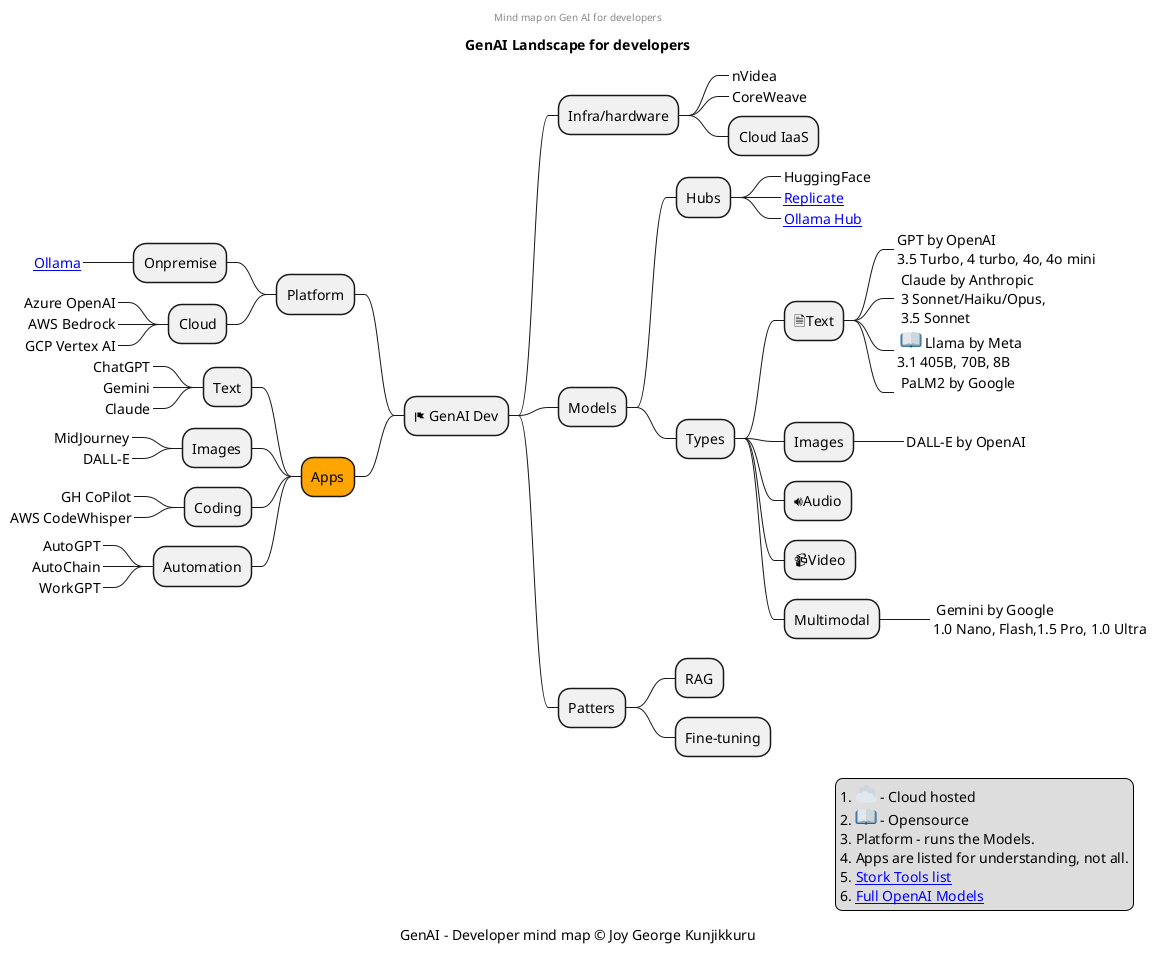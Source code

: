 @startmindmap
center header
Mind map on Gen AI for developers 
endheader
title GenAI Landscape for developers
* <&flag> GenAI Dev


left side
** Platform
*** Onpremise
****_ [[https://ollama.com/ Ollama]]
*** Cloud
****_ Azure OpenAI
****_ AWS Bedrock
****_ GCP Vertex AI

**[#Orange] Apps
*** Text
****_ ChatGPT
****_ Gemini
****_ Claude
*** Images
****_ MidJourney
****_ DALL-E
*** Coding
****_ GH CoPilot
****_ AWS CodeWhisper
*** Automation
****_ AutoGPT
****_ AutoChain
****_ WorkGPT

right side
** Infra/hardware
***_ nVidea
***_ CoreWeave
*** Cloud IaaS
** Models
*** Hubs
****_ HuggingFace
****_ [[https://replicate.com/ Replicate]]
****_ [[https://openwebui.com/ Ollama Hub]]
*** Types
**** 🗎Text
*****_:GPT by OpenAI
3.5 Turbo, 4 turbo, 4o, 4o mini;
*****_: Claude by Anthropic
 3 Sonnet/Haiku/Opus,
 3.5 Sonnet;
*****_: <:book:> Llama by Meta
3.1 405B, 70B, 8B ;
*****_: PaLM2 by Google
;
**** Images
*****_ DALL-E by OpenAI
**** 🔊Audio
**** 📹Video
**** Multimodal
*****_: Gemini by Google
1.0 Nano, Flash,1.5 Pro, 1.0 Ultra;
** Patters
*** RAG
*** Fine-tuning
legend right
# <:cloud:> - Cloud hosted
# <:book:> - Opensource
# Platform - runs the Models.
# Apps are listed for understanding, not all.
# [[https://www.stork.ai/ Stork Tools list]]
# [[https://platform.openai.com/docs/models/models-overview Full OpenAI Models]]
endlegend

caption GenAI - Developer mind map © Joy George Kunjikkuru

@endmindmap